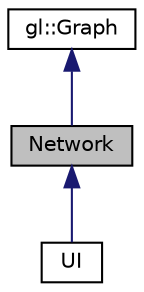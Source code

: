 digraph "Network"
{
 // LATEX_PDF_SIZE
  edge [fontname="Helvetica",fontsize="10",labelfontname="Helvetica",labelfontsize="10"];
  node [fontname="Helvetica",fontsize="10",shape=record];
  Node1 [label="Network",height=0.2,width=0.4,color="black", fillcolor="grey75", style="filled", fontcolor="black",tooltip="Class Erstellung für Das Lesen der Inhalt eines Dateiees und Erstellung eines defualt Projekts Die In..."];
  Node2 -> Node1 [dir="back",color="midnightblue",fontsize="10",style="solid",fontname="Helvetica"];
  Node2 [label="gl::Graph",height=0.2,width=0.4,color="black", fillcolor="white", style="filled",URL="$classgl_1_1_graph.html",tooltip="Graph is the base clase representing a graph as parent of nodes and edges."];
  Node1 -> Node3 [dir="back",color="midnightblue",fontsize="10",style="solid",fontname="Helvetica"];
  Node3 [label="UI",height=0.2,width=0.4,color="black", fillcolor="white", style="filled",URL="$class_outbutapp.html",tooltip="Class erstellt die Ausgabe Programm und bietet verschieden möglichkeiten um die Strecke zu fineden od..."];
}
